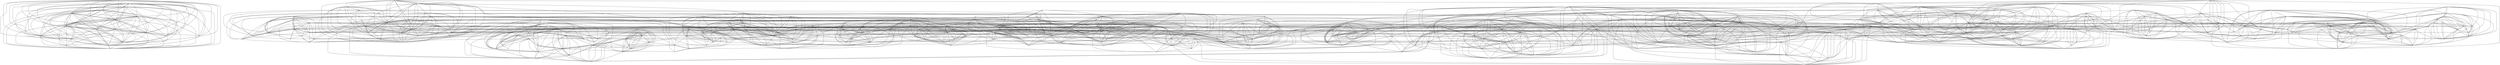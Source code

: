 graph G {
0 [shape=point]
1 [shape=point]
2 [shape=point]
3 [shape=point]
4 [shape=point]
5 [shape=point]
6 [shape=point]
7 [shape=point]
8 [shape=point]
9 [shape=point]
10 [shape=point]
11 [shape=point]
12 [shape=point]
13 [shape=point]
14 [shape=point]
15 [shape=point]
16 [shape=point]
17 [shape=point]
18 [shape=point]
19 [shape=point]
20 [shape=point]
21 [shape=point]
22 [shape=point]
23 [shape=point]
24 [shape=point]
25 [shape=point]
26 [shape=point]
27 [shape=point]
28 [shape=point]
29 [shape=point]
30 [shape=point]
31 [shape=point]
32 [shape=point]
33 [shape=point]
34 [shape=point]
35 [shape=point]
36 [shape=point]
37 [shape=point]
38 [shape=point]
39 [shape=point]
40 [shape=point]
41 [shape=point]
42 [shape=point]
43 [shape=point]
44 [shape=point]
45 [shape=point]
46 [shape=point]
47 [shape=point]
48 [shape=point]
49 [shape=point]
50 [shape=point]
51 [shape=point]
52 [shape=point]
53 [shape=point]
54 [shape=point]
55 [shape=point]
56 [shape=point]
57 [shape=point]
58 [shape=point]
59 [shape=point]
60 [shape=point]
61 [shape=point]
62 [shape=point]
63 [shape=point]
64 [shape=point]
65 [shape=point]
66 [shape=point]
67 [shape=point]
68 [shape=point]
69 [shape=point]
70 [shape=point]
71 [shape=point]
72 [shape=point]
73 [shape=point]
74 [shape=point]
75 [shape=point]
76 [shape=point]
77 [shape=point]
78 [shape=point]
79 [shape=point]
80 [shape=point]
81 [shape=point]
82 [shape=point]
83 [shape=point]
84 [shape=point]
85 [shape=point]
86 [shape=point]
87 [shape=point]
88 [shape=point]
89 [shape=point]
90 [shape=point]
91 [shape=point]
92 [shape=point]
93 [shape=point]
94 [shape=point]
95 [shape=point]
96 [shape=point]
97 [shape=point]
98 [shape=point]
99 [shape=point]
100 [shape=point]
101 [shape=point]
102 [shape=point]
103 [shape=point]
104 [shape=point]
105 [shape=point]
106 [shape=point]
107 [shape=point]
108 [shape=point]
109 [shape=point]
110 [shape=point]
111 [shape=point]
112 [shape=point]
113 [shape=point]
114 [shape=point]
115 [shape=point]
116 [shape=point]
117 [shape=point]
118 [shape=point]
119 [shape=point]
120 [shape=point]
121 [shape=point]
122 [shape=point]
123 [shape=point]
124 [shape=point]
125 [shape=point]
126 [shape=point]
127 [shape=point]
128 [shape=point]
129 [shape=point]
130 [shape=point]
131 [shape=point]
132 [shape=point]
133 [shape=point]
134 [shape=point]
135 [shape=point]
136 [shape=point]
137 [shape=point]
138 [shape=point]
139 [shape=point]
140 [shape=point]
141 [shape=point]
142 [shape=point]
143 [shape=point]
144 [shape=point]
145 [shape=point]
146 [shape=point]
147 [shape=point]
148 [shape=point]
149 [shape=point]
150 [shape=point]
151 [shape=point]
152 [shape=point]
153 [shape=point]
154 [shape=point]
155 [shape=point]
156 [shape=point]
157 [shape=point]
158 [shape=point]
159 [shape=point]
160 [shape=point]
161 [shape=point]
162 [shape=point]
163 [shape=point]
164 [shape=point]
165 [shape=point]
166 [shape=point]
167 [shape=point]
168 [shape=point]
169 [shape=point]
170 [shape=point]
171 [shape=point]
172 [shape=point]
173 [shape=point]
174 [shape=point]
175 [shape=point]
176 [shape=point]
177 [shape=point]
178 [shape=point]
179 [shape=point]
180 [shape=point]
181 [shape=point]
182 [shape=point]
183 [shape=point]
184 [shape=point]
185 [shape=point]
186 [shape=point]
187 [shape=point]
188 [shape=point]
189 [shape=point]
190 [shape=point]
191 [shape=point]
192 [shape=point]
193 [shape=point]
194 [shape=point]
195 [shape=point]
196 [shape=point]
197 [shape=point]
198 [shape=point]
199 [shape=point]
200 [shape=point]
201 [shape=point]
202 [shape=point]
203 [shape=point]
204 [shape=point]
205 [shape=point]
206 [shape=point]
207 [shape=point]
208 [shape=point]
209 [shape=point]
210 [shape=point]
211 [shape=point]
212 [shape=point]
213 [shape=point]
214 [shape=point]
215 [shape=point]
216 [shape=point]
217 [shape=point]
218 [shape=point]
219 [shape=point]
220 [shape=point]
221 [shape=point]
222 [shape=point]
223 [shape=point]
224 [shape=point]
225 [shape=point]
226 [shape=point]
227 [shape=point]
228 [shape=point]
229 [shape=point]
230 [shape=point]
231 [shape=point]
232 [shape=point]
233 [shape=point]
234 [shape=point]
235 [shape=point]
236 [shape=point]
237 [shape=point]
238 [shape=point]
239 [shape=point]
240 [shape=point]
241 [shape=point]
242 [shape=point]
243 [shape=point]
244 [shape=point]
245 [shape=point]
246 [shape=point]
247 [shape=point]
248 [shape=point]
249 [shape=point]
250 [shape=point]
251 [shape=point]
252 [shape=point]
253 [shape=point]
254 [shape=point]
255 [shape=point]
256 [shape=point]
257 [shape=point]
258 [shape=point]
259 [shape=point]
260 [shape=point]
261 [shape=point]
262 [shape=point]
263 [shape=point]
264 [shape=point]
265 [shape=point]
266 [shape=point]
267 [shape=point]
268 [shape=point]
269 [shape=point]
270 [shape=point]
271 [shape=point]
272 [shape=point]
273 [shape=point]
274 [shape=point]
275 [shape=point]
276 [shape=point]
277 [shape=point]
278 [shape=point]
279 [shape=point]
280 [shape=point]
281 [shape=point]
282 [shape=point]
283 [shape=point]
284 [shape=point]
285 [shape=point]
286 [shape=point]
287 [shape=point]
288 [shape=point]
289 [shape=point]
290 [shape=point]
291 [shape=point]
292 [shape=point]
293 [shape=point]
294 [shape=point]
295 [shape=point]
296 [shape=point]
297 [shape=point]
298 [shape=point]
299 [shape=point]
300 [shape=point]
301 [shape=point]
302 [shape=point]
303 [shape=point]
304 [shape=point]
305 [shape=point]
306 [shape=point]
307 [shape=point]
308 [shape=point]
309 [shape=point]
310 [shape=point]
311 [shape=point]
312 [shape=point]
313 [shape=point]
314 [shape=point]
315 [shape=point]
316 [shape=point]
317 [shape=point]
318 [shape=point]
319 [shape=point]
320 [shape=point]
321 [shape=point]
322 [shape=point]
323 [shape=point]
324 [shape=point]
325 [shape=point]
326 [shape=point]
327 [shape=point]
328 [shape=point]
329 [shape=point]
330 [shape=point]
331 [shape=point]
332 [shape=point]
333 [shape=point]
334 [shape=point]
335 [shape=point]
336 [shape=point]
337 [shape=point]
338 [shape=point]
339 [shape=point]
340 [shape=point]
341 [shape=point]
342 [shape=point]
343 [shape=point]
344 [shape=point]
345 [shape=point]
346 [shape=point]
347 [shape=point]
348 [shape=point]
349 [shape=point]
350 [shape=point]
351 [shape=point]
352 [shape=point]
353 [shape=point]
354 [shape=point]
355 [shape=point]
356 [shape=point]
357 [shape=point]
358 [shape=point]
359 [shape=point]
360 [shape=point]
361 [shape=point]
362 [shape=point]
363 [shape=point]
364 [shape=point]
365 [shape=point]
366 [shape=point]
367 [shape=point]
368 [shape=point]
369 [shape=point]
370 [shape=point]
371 [shape=point]
372 [shape=point]
373 [shape=point]
374 [shape=point]
375 [shape=point]
376 [shape=point]
377 [shape=point]
378 [shape=point]
379 [shape=point]
380 [shape=point]
381 [shape=point]
382 [shape=point]
383 [shape=point]
384 [shape=point]
385 [shape=point]
386 [shape=point]
387 [shape=point]
388 [shape=point]
389 [shape=point]
390 [shape=point]
391 [shape=point]
392 [shape=point]
393 [shape=point]
394 [shape=point]
395 [shape=point]
396 [shape=point]
397 [shape=point]
398 [shape=point]
399 [shape=point]
400 [shape=point]
401 [shape=point]
402 [shape=point]
403 [shape=point]
404 [shape=point]
405 [shape=point]
406 [shape=point]
407 [shape=point]
408 [shape=point]
409 [shape=point]
410 [shape=point]
411 [shape=point]
412 [shape=point]
413 [shape=point]
414 [shape=point]
415 [shape=point]
416 [shape=point]
417 [shape=point]
418 [shape=point]
419 [shape=point]
0 -- 1;
0 -- 2;
0 -- 3;
0 -- 4;
0 -- 5;
0 -- 6;
0 -- 7;
0 -- 8;
0 -- 9;
0 -- 11;
0 -- 12;
0 -- 13;
0 -- 14;
0 -- 15;
0 -- 17;
0 -- 18;
0 -- 19;
1 -- 2;
1 -- 3;
1 -- 4;
1 -- 5;
1 -- 6;
1 -- 7;
1 -- 8;
1 -- 9;
1 -- 10;
1 -- 11;
1 -- 12;
1 -- 13;
1 -- 14;
1 -- 15;
1 -- 17;
1 -- 18;
1 -- 19;
2 -- 3;
2 -- 4;
2 -- 5;
2 -- 6;
2 -- 7;
2 -- 8;
2 -- 9;
2 -- 11;
2 -- 12;
2 -- 13;
2 -- 14;
2 -- 15;
2 -- 17;
2 -- 18;
2 -- 19;
3 -- 4;
3 -- 5;
3 -- 6;
3 -- 7;
3 -- 8;
3 -- 9;
3 -- 11;
3 -- 12;
3 -- 13;
3 -- 15;
3 -- 17;
3 -- 19;
4 -- 5;
4 -- 6;
4 -- 7;
4 -- 8;
4 -- 9;
4 -- 10;
4 -- 11;
4 -- 12;
4 -- 13;
4 -- 15;
4 -- 16;
4 -- 17;
4 -- 19;
5 -- 6;
5 -- 7;
5 -- 8;
5 -- 9;
5 -- 10;
5 -- 11;
5 -- 13;
5 -- 14;
5 -- 15;
5 -- 17;
5 -- 18;
5 -- 19;
6 -- 7;
6 -- 8;
6 -- 9;
6 -- 10;
6 -- 11;
6 -- 12;
6 -- 13;
6 -- 15;
6 -- 17;
6 -- 18;
6 -- 19;
7 -- 8;
7 -- 9;
7 -- 10;
7 -- 11;
7 -- 12;
7 -- 13;
7 -- 15;
7 -- 16;
7 -- 17;
7 -- 19;
8 -- 9;
8 -- 10;
8 -- 11;
8 -- 12;
8 -- 13;
8 -- 15;
8 -- 16;
8 -- 17;
8 -- 19;
9 -- 11;
9 -- 12;
9 -- 13;
9 -- 15;
9 -- 16;
9 -- 17;
9 -- 18;
9 -- 19;
10 -- 15;
10 -- 17;
10 -- 19;
11 -- 12;
11 -- 13;
11 -- 14;
11 -- 15;
11 -- 17;
11 -- 18;
11 -- 19;
12 -- 13;
12 -- 19;
13 -- 15;
13 -- 16;
13 -- 17;
13 -- 19;
15 -- 16;
15 -- 17;
15 -- 19;
17 -- 19;
20 -- 60;
20 -- 97;
20 -- 130;
20 -- 215;
20 -- 259;
20 -- 308;
20 -- 361;
21 -- 25;
21 -- 47;
21 -- 68;
21 -- 71;
21 -- 104;
21 -- 132;
21 -- 176;
21 -- 181;
21 -- 192;
21 -- 202;
21 -- 249;
21 -- 303;
21 -- 311;
21 -- 312;
21 -- 330;
21 -- 379;
21 -- 385;
21 -- 408;
22 -- 58;
22 -- 82;
22 -- 99;
22 -- 183;
22 -- 188;
22 -- 213;
22 -- 241;
22 -- 272;
22 -- 299;
22 -- 300;
22 -- 338;
22 -- 377;
23 -- 179;
23 -- 198;
23 -- 256;
24 -- 26;
24 -- 79;
24 -- 101;
24 -- 149;
24 -- 171;
24 -- 360;
24 -- 387;
25 -- 40;
25 -- 47;
25 -- 71;
25 -- 132;
25 -- 144;
25 -- 152;
25 -- 158;
25 -- 170;
25 -- 191;
25 -- 221;
25 -- 249;
25 -- 303;
25 -- 311;
25 -- 330;
26 -- 43;
26 -- 79;
26 -- 101;
26 -- 171;
26 -- 259;
26 -- 360;
27 -- 78;
27 -- 278;
27 -- 378;
27 -- 395;
27 -- 398;
27 -- 409;
27 -- 411;
28 -- 44;
28 -- 73;
28 -- 106;
28 -- 134;
28 -- 182;
28 -- 201;
28 -- 234;
28 -- 246;
28 -- 319;
29 -- 30;
29 -- 49;
29 -- 60;
29 -- 93;
29 -- 130;
29 -- 148;
29 -- 180;
29 -- 215;
29 -- 296;
29 -- 308;
29 -- 358;
29 -- 361;
30 -- 49;
30 -- 60;
30 -- 130;
30 -- 148;
30 -- 180;
30 -- 215;
30 -- 226;
30 -- 296;
30 -- 308;
30 -- 358;
30 -- 361;
30 -- 402;
30 -- 403;
31 -- 41;
31 -- 65;
31 -- 76;
31 -- 117;
31 -- 125;
31 -- 193;
31 -- 209;
31 -- 250;
31 -- 327;
31 -- 349;
31 -- 389;
31 -- 412;
31 -- 419;
32 -- 168;
32 -- 253;
32 -- 276;
32 -- 336;
32 -- 352;
32 -- 356;
32 -- 381;
33 -- 146;
33 -- 201;
33 -- 226;
33 -- 234;
33 -- 403;
33 -- 406;
34 -- 55;
34 -- 56;
34 -- 113;
34 -- 127;
34 -- 145;
34 -- 208;
34 -- 321;
35 -- 52;
35 -- 126;
35 -- 140;
35 -- 151;
35 -- 195;
35 -- 211;
35 -- 291;
35 -- 292;
35 -- 344;
35 -- 393;
36 -- 98;
36 -- 173;
36 -- 187;
36 -- 207;
36 -- 218;
36 -- 232;
36 -- 268;
36 -- 315;
36 -- 359;
36 -- 367;
36 -- 399;
36 -- 417;
37 -- 103;
37 -- 131;
37 -- 157;
37 -- 224;
37 -- 228;
37 -- 236;
37 -- 257;
37 -- 322;
37 -- 326;
37 -- 368;
38 -- 155;
38 -- 161;
38 -- 162;
38 -- 182;
38 -- 233;
38 -- 237;
38 -- 246;
38 -- 283;
38 -- 334;
38 -- 350;
38 -- 370;
39 -- 203;
39 -- 258;
39 -- 283;
39 -- 301;
39 -- 334;
39 -- 370;
39 -- 415;
39 -- 418;
40 -- 71;
40 -- 132;
40 -- 152;
40 -- 170;
40 -- 221;
40 -- 249;
40 -- 303;
40 -- 311;
41 -- 55;
41 -- 65;
41 -- 92;
41 -- 117;
41 -- 160;
41 -- 250;
41 -- 340;
41 -- 389;
41 -- 401;
41 -- 419;
42 -- 143;
42 -- 167;
42 -- 273;
42 -- 295;
42 -- 309;
42 -- 367;
42 -- 397;
43 -- 101;
43 -- 149;
43 -- 171;
43 -- 413;
44 -- 106;
44 -- 155;
44 -- 182;
44 -- 234;
44 -- 246;
44 -- 357;
44 -- 380;
45 -- 51;
45 -- 86;
45 -- 88;
45 -- 90;
45 -- 95;
45 -- 205;
45 -- 251;
45 -- 260;
45 -- 271;
45 -- 290;
45 -- 316;
45 -- 335;
45 -- 341;
45 -- 342;
45 -- 369;
46 -- 69;
46 -- 102;
46 -- 123;
46 -- 200;
46 -- 238;
46 -- 242;
46 -- 277;
46 -- 294;
46 -- 313;
46 -- 323;
46 -- 343;
46 -- 390;
46 -- 394;
47 -- 68;
47 -- 71;
47 -- 132;
47 -- 176;
47 -- 181;
47 -- 202;
47 -- 303;
47 -- 311;
47 -- 312;
47 -- 330;
47 -- 379;
47 -- 385;
48 -- 66;
48 -- 85;
48 -- 298;
49 -- 50;
49 -- 148;
49 -- 180;
49 -- 215;
49 -- 244;
49 -- 247;
49 -- 308;
49 -- 358;
49 -- 361;
50 -- 64;
50 -- 81;
50 -- 130;
50 -- 148;
50 -- 171;
50 -- 180;
50 -- 230;
50 -- 244;
50 -- 247;
50 -- 287;
50 -- 317;
50 -- 386;
51 -- 95;
51 -- 251;
51 -- 260;
51 -- 266;
51 -- 342;
51 -- 369;
51 -- 416;
52 -- 126;
52 -- 140;
52 -- 195;
52 -- 211;
52 -- 292;
52 -- 343;
52 -- 393;
53 -- 151;
53 -- 223;
53 -- 238;
53 -- 307;
54 -- 113;
54 -- 145;
55 -- 56;
55 -- 80;
55 -- 113;
55 -- 117;
55 -- 145;
55 -- 208;
55 -- 231;
55 -- 239;
55 -- 250;
55 -- 272;
55 -- 322;
55 -- 326;
55 -- 340;
55 -- 364;
55 -- 401;
56 -- 80;
56 -- 145;
56 -- 157;
56 -- 208;
56 -- 321;
56 -- 326;
56 -- 340;
56 -- 364;
56 -- 401;
57 -- 160;
57 -- 220;
57 -- 227;
57 -- 253;
57 -- 349;
58 -- 80;
58 -- 113;
58 -- 145;
58 -- 188;
58 -- 231;
58 -- 239;
58 -- 272;
58 -- 364;
58 -- 377;
59 -- 144;
59 -- 152;
59 -- 191;
59 -- 206;
60 -- 130;
60 -- 156;
60 -- 215;
60 -- 226;
60 -- 296;
60 -- 308;
60 -- 361;
61 -- 135;
61 -- 186;
61 -- 337;
61 -- 351;
61 -- 363;
61 -- 383;
62 -- 74;
62 -- 89;
62 -- 92;
62 -- 183;
62 -- 210;
62 -- 240;
62 -- 329;
62 -- 348;
62 -- 389;
63 -- 83;
63 -- 110;
63 -- 229;
63 -- 255;
63 -- 264;
63 -- 269;
63 -- 378;
63 -- 392;
63 -- 395;
63 -- 409;
64 -- 81;
64 -- 112;
64 -- 199;
64 -- 287;
64 -- 291;
64 -- 292;
64 -- 317;
64 -- 396;
65 -- 117;
65 -- 125;
65 -- 193;
65 -- 327;
65 -- 389;
65 -- 419;
66 -- 85;
66 -- 94;
66 -- 114;
66 -- 281;
66 -- 298;
66 -- 362;
67 -- 216;
67 -- 254;
67 -- 261;
67 -- 304;
68 -- 84;
68 -- 104;
68 -- 138;
68 -- 192;
68 -- 379;
68 -- 408;
69 -- 102;
69 -- 200;
69 -- 238;
69 -- 242;
69 -- 277;
69 -- 284;
69 -- 294;
69 -- 313;
69 -- 323;
69 -- 343;
69 -- 371;
69 -- 372;
69 -- 390;
69 -- 394;
70 -- 96;
70 -- 100;
70 -- 120;
70 -- 147;
70 -- 172;
70 -- 314;
70 -- 345;
70 -- 356;
70 -- 410;
71 -- 132;
71 -- 144;
71 -- 152;
71 -- 158;
71 -- 170;
71 -- 191;
71 -- 221;
71 -- 249;
71 -- 303;
71 -- 311;
71 -- 330;
71 -- 365;
72 -- 175;
72 -- 295;
72 -- 359;
72 -- 367;
72 -- 399;
73 -- 106;
73 -- 134;
73 -- 201;
73 -- 222;
73 -- 246;
73 -- 248;
73 -- 297;
73 -- 319;
74 -- 92;
74 -- 329;
75 -- 108;
75 -- 124;
75 -- 133;
75 -- 203;
75 -- 279;
75 -- 370;
75 -- 415;
76 -- 92;
76 -- 193;
76 -- 209;
76 -- 223;
76 -- 389;
77 -- 125;
77 -- 168;
77 -- 276;
77 -- 336;
77 -- 381;
77 -- 412;
78 -- 202;
78 -- 278;
78 -- 411;
79 -- 97;
79 -- 101;
79 -- 413;
80 -- 113;
80 -- 117;
80 -- 145;
80 -- 183;
80 -- 188;
80 -- 208;
80 -- 231;
80 -- 239;
80 -- 272;
80 -- 300;
80 -- 364;
80 -- 377;
80 -- 391;
80 -- 401;
81 -- 101;
81 -- 118;
81 -- 149;
81 -- 171;
81 -- 230;
81 -- 244;
81 -- 282;
81 -- 287;
81 -- 317;
81 -- 396;
82 -- 213;
82 -- 300;
82 -- 338;
82 -- 377;
83 -- 110;
83 -- 255;
83 -- 378;
83 -- 395;
83 -- 409;
84 -- 104;
84 -- 131;
84 -- 137;
84 -- 138;
84 -- 176;
84 -- 181;
84 -- 184;
84 -- 189;
84 -- 192;
84 -- 202;
84 -- 267;
84 -- 373;
84 -- 379;
84 -- 408;
84 -- 414;
85 -- 86;
85 -- 94;
85 -- 196;
85 -- 205;
85 -- 271;
85 -- 298;
85 -- 335;
85 -- 362;
86 -- 186;
86 -- 196;
86 -- 205;
86 -- 271;
86 -- 290;
86 -- 316;
86 -- 335;
86 -- 341;
86 -- 366;
87 -- 104;
87 -- 169;
87 -- 176;
87 -- 184;
87 -- 194;
87 -- 225;
87 -- 265;
87 -- 321;
87 -- 339;
87 -- 376;
87 -- 384;
87 -- 388;
87 -- 404;
87 -- 414;
88 -- 90;
88 -- 260;
88 -- 290;
88 -- 316;
88 -- 333;
88 -- 341;
88 -- 342;
89 -- 92;
89 -- 183;
89 -- 210;
89 -- 329;
90 -- 97;
90 -- 260;
90 -- 290;
90 -- 406;
90 -- 413;
91 -- 178;
91 -- 179;
91 -- 198;
91 -- 278;
91 -- 289;
91 -- 346;
91 -- 347;
92 -- 117;
92 -- 183;
92 -- 193;
92 -- 210;
92 -- 250;
92 -- 389;
92 -- 391;
93 -- 313;
94 -- 351;
94 -- 362;
94 -- 363;
95 -- 163;
95 -- 260;
95 -- 266;
95 -- 342;
95 -- 369;
95 -- 416;
96 -- 100;
96 -- 219;
96 -- 356;
97 -- 259;
97 -- 290;
97 -- 316;
97 -- 341;
97 -- 413;
98 -- 116;
98 -- 173;
98 -- 187;
98 -- 218;
98 -- 268;
98 -- 315;
98 -- 337;
98 -- 417;
99 -- 113;
99 -- 169;
99 -- 188;
99 -- 265;
99 -- 293;
99 -- 299;
99 -- 339;
99 -- 377;
100 -- 120;
100 -- 147;
100 -- 154;
100 -- 172;
100 -- 219;
100 -- 274;
100 -- 314;
100 -- 345;
100 -- 356;
100 -- 410;
101 -- 149;
101 -- 171;
101 -- 259;
101 -- 280;
101 -- 282;
101 -- 331;
101 -- 360;
101 -- 386;
101 -- 387;
101 -- 413;
102 -- 200;
102 -- 238;
102 -- 277;
102 -- 323;
102 -- 343;
103 -- 142;
103 -- 228;
103 -- 235;
103 -- 236;
103 -- 257;
103 -- 322;
103 -- 324;
103 -- 326;
103 -- 368;
104 -- 137;
104 -- 138;
104 -- 181;
104 -- 184;
104 -- 192;
104 -- 325;
104 -- 373;
104 -- 379;
104 -- 408;
104 -- 414;
105 -- 109;
105 -- 114;
105 -- 163;
105 -- 269;
105 -- 281;
105 -- 328;
106 -- 134;
106 -- 146;
106 -- 182;
106 -- 201;
106 -- 222;
106 -- 234;
106 -- 246;
106 -- 248;
106 -- 297;
106 -- 403;
107 -- 133;
107 -- 233;
107 -- 262;
107 -- 405;
108 -- 122;
108 -- 124;
108 -- 133;
108 -- 161;
108 -- 203;
108 -- 279;
108 -- 283;
108 -- 334;
108 -- 350;
108 -- 370;
108 -- 415;
109 -- 114;
109 -- 163;
109 -- 281;
109 -- 328;
109 -- 416;
110 -- 129;
110 -- 229;
110 -- 255;
110 -- 304;
110 -- 378;
110 -- 395;
110 -- 409;
111 -- 141;
111 -- 177;
111 -- 216;
111 -- 254;
111 -- 261;
111 -- 288;
111 -- 304;
111 -- 306;
111 -- 310;
112 -- 118;
112 -- 143;
112 -- 190;
112 -- 199;
112 -- 212;
112 -- 217;
112 -- 240;
112 -- 245;
112 -- 287;
112 -- 309;
112 -- 375;
112 -- 397;
113 -- 127;
113 -- 145;
113 -- 188;
113 -- 208;
113 -- 241;
113 -- 299;
113 -- 321;
114 -- 163;
114 -- 256;
114 -- 269;
114 -- 281;
114 -- 328;
115 -- 197;
115 -- 234;
115 -- 260;
115 -- 333;
115 -- 357;
115 -- 380;
115 -- 403;
115 -- 406;
116 -- 173;
116 -- 187;
116 -- 218;
116 -- 268;
116 -- 305;
116 -- 315;
116 -- 337;
116 -- 383;
117 -- 210;
117 -- 239;
117 -- 250;
117 -- 272;
117 -- 340;
117 -- 364;
117 -- 389;
117 -- 391;
117 -- 401;
117 -- 419;
118 -- 143;
118 -- 190;
118 -- 199;
118 -- 212;
118 -- 217;
118 -- 287;
118 -- 317;
118 -- 396;
119 -- 179;
119 -- 256;
119 -- 264;
119 -- 269;
119 -- 278;
119 -- 346;
120 -- 154;
120 -- 159;
120 -- 172;
120 -- 185;
120 -- 219;
120 -- 270;
120 -- 274;
120 -- 318;
120 -- 336;
120 -- 345;
120 -- 410;
121 -- 132;
121 -- 158;
121 -- 170;
121 -- 174;
121 -- 221;
121 -- 249;
121 -- 285;
121 -- 311;
121 -- 365;
121 -- 376;
122 -- 133;
122 -- 262;
123 -- 126;
123 -- 140;
123 -- 195;
123 -- 294;
123 -- 343;
123 -- 372;
123 -- 393;
123 -- 394;
124 -- 133;
124 -- 203;
124 -- 261;
124 -- 279;
124 -- 370;
125 -- 327;
125 -- 349;
125 -- 412;
125 -- 419;
126 -- 140;
126 -- 195;
126 -- 199;
126 -- 204;
126 -- 211;
126 -- 291;
126 -- 292;
126 -- 393;
127 -- 145;
127 -- 164;
127 -- 241;
127 -- 299;
127 -- 321;
128 -- 172;
128 -- 203;
128 -- 243;
128 -- 314;
128 -- 410;
129 -- 177;
129 -- 229;
129 -- 263;
129 -- 288;
129 -- 304;
129 -- 306;
129 -- 395;
129 -- 398;
129 -- 409;
129 -- 411;
130 -- 148;
130 -- 171;
130 -- 180;
130 -- 215;
130 -- 244;
130 -- 259;
130 -- 296;
130 -- 308;
130 -- 361;
130 -- 386;
131 -- 138;
131 -- 157;
131 -- 189;
131 -- 192;
131 -- 224;
131 -- 257;
131 -- 267;
131 -- 322;
131 -- 368;
131 -- 373;
131 -- 408;
132 -- 144;
132 -- 152;
132 -- 158;
132 -- 170;
132 -- 191;
132 -- 221;
132 -- 249;
132 -- 303;
132 -- 311;
132 -- 330;
132 -- 365;
132 -- 376;
133 -- 233;
133 -- 262;
133 -- 370;
133 -- 416;
134 -- 146;
134 -- 201;
134 -- 222;
134 -- 234;
134 -- 246;
134 -- 248;
134 -- 297;
134 -- 357;
134 -- 418;
135 -- 186;
135 -- 305;
135 -- 363;
136 -- 200;
136 -- 223;
136 -- 307;
136 -- 371;
136 -- 374;
136 -- 400;
137 -- 138;
137 -- 176;
137 -- 189;
137 -- 192;
137 -- 202;
137 -- 235;
137 -- 267;
137 -- 312;
137 -- 332;
137 -- 373;
137 -- 379;
137 -- 382;
137 -- 408;
137 -- 414;
138 -- 181;
138 -- 184;
138 -- 189;
138 -- 192;
138 -- 267;
138 -- 321;
138 -- 373;
138 -- 379;
138 -- 408;
138 -- 414;
139 -- 270;
139 -- 318;
140 -- 195;
140 -- 211;
140 -- 292;
140 -- 343;
140 -- 393;
140 -- 394;
141 -- 166;
141 -- 177;
141 -- 310;
142 -- 252;
142 -- 324;
142 -- 326;
143 -- 150;
143 -- 167;
143 -- 190;
143 -- 212;
143 -- 217;
143 -- 240;
143 -- 245;
143 -- 273;
143 -- 309;
143 -- 397;
144 -- 152;
144 -- 170;
144 -- 191;
144 -- 206;
144 -- 311;
145 -- 164;
145 -- 208;
145 -- 241;
145 -- 267;
145 -- 299;
145 -- 321;
145 -- 401;
146 -- 201;
146 -- 234;
146 -- 246;
146 -- 403;
147 -- 168;
147 -- 219;
147 -- 276;
147 -- 336;
147 -- 352;
147 -- 381;
147 -- 407;
148 -- 180;
148 -- 215;
148 -- 244;
148 -- 247;
148 -- 259;
148 -- 358;
148 -- 361;
148 -- 386;
149 -- 171;
149 -- 282;
149 -- 360;
149 -- 387;
150 -- 230;
150 -- 273;
150 -- 282;
150 -- 287;
150 -- 309;
150 -- 317;
150 -- 387;
150 -- 396;
151 -- 348;
152 -- 181;
152 -- 191;
152 -- 206;
152 -- 249;
152 -- 303;
152 -- 311;
153 -- 169;
153 -- 265;
153 -- 293;
153 -- 339;
153 -- 404;
154 -- 159;
154 -- 185;
154 -- 318;
154 -- 407;
154 -- 410;
155 -- 182;
155 -- 246;
155 -- 301;
156 -- 197;
156 -- 215;
156 -- 308;
156 -- 361;
157 -- 224;
157 -- 257;
157 -- 322;
157 -- 326;
157 -- 368;
158 -- 170;
158 -- 174;
158 -- 176;
158 -- 221;
158 -- 249;
158 -- 311;
158 -- 325;
158 -- 365;
158 -- 376;
159 -- 185;
159 -- 270;
159 -- 318;
159 -- 407;
159 -- 410;
160 -- 220;
160 -- 227;
160 -- 250;
160 -- 253;
160 -- 340;
160 -- 349;
161 -- 233;
161 -- 237;
161 -- 262;
161 -- 286;
161 -- 334;
161 -- 350;
161 -- 370;
161 -- 405;
162 -- 182;
162 -- 237;
162 -- 246;
162 -- 334;
162 -- 350;
162 -- 370;
162 -- 405;
163 -- 281;
163 -- 328;
163 -- 369;
163 -- 416;
164 -- 169;
164 -- 265;
164 -- 299;
164 -- 321;
165 -- 371;
165 -- 374;
166 -- 252;
166 -- 253;
166 -- 275;
166 -- 288;
167 -- 213;
167 -- 217;
167 -- 293;
167 -- 397;
168 -- 219;
168 -- 276;
168 -- 336;
168 -- 352;
168 -- 381;
168 -- 407;
168 -- 412;
169 -- 194;
169 -- 225;
169 -- 265;
169 -- 293;
169 -- 339;
169 -- 384;
169 -- 388;
169 -- 404;
170 -- 174;
170 -- 191;
170 -- 221;
170 -- 249;
170 -- 285;
170 -- 303;
170 -- 311;
170 -- 365;
170 -- 376;
171 -- 230;
171 -- 244;
171 -- 259;
171 -- 282;
171 -- 360;
171 -- 386;
172 -- 243;
172 -- 258;
172 -- 274;
172 -- 314;
172 -- 345;
172 -- 410;
173 -- 207;
173 -- 218;
173 -- 280;
173 -- 282;
173 -- 320;
173 -- 331;
173 -- 337;
173 -- 360;
173 -- 367;
173 -- 387;
174 -- 194;
174 -- 249;
174 -- 365;
174 -- 376;
175 -- 225;
175 -- 354;
175 -- 367;
175 -- 399;
175 -- 404;
176 -- 184;
176 -- 221;
176 -- 303;
176 -- 325;
176 -- 330;
176 -- 373;
176 -- 408;
176 -- 414;
177 -- 216;
177 -- 254;
177 -- 261;
177 -- 288;
177 -- 304;
177 -- 306;
177 -- 310;
178 -- 179;
178 -- 198;
178 -- 256;
178 -- 289;
178 -- 346;
178 -- 347;
179 -- 198;
179 -- 256;
179 -- 264;
179 -- 278;
179 -- 289;
179 -- 346;
179 -- 347;
180 -- 215;
180 -- 244;
180 -- 247;
180 -- 296;
180 -- 308;
180 -- 358;
180 -- 361;
181 -- 192;
181 -- 202;
181 -- 312;
181 -- 382;
181 -- 385;
182 -- 234;
182 -- 246;
182 -- 350;
182 -- 357;
183 -- 217;
183 -- 231;
183 -- 240;
183 -- 300;
183 -- 329;
183 -- 338;
183 -- 364;
183 -- 377;
183 -- 391;
184 -- 189;
184 -- 192;
184 -- 267;
184 -- 373;
184 -- 408;
184 -- 414;
185 -- 219;
185 -- 336;
185 -- 407;
185 -- 410;
186 -- 271;
186 -- 305;
186 -- 337;
186 -- 341;
186 -- 351;
186 -- 363;
186 -- 366;
186 -- 383;
187 -- 207;
187 -- 268;
187 -- 305;
187 -- 315;
187 -- 367;
187 -- 417;
188 -- 231;
188 -- 265;
188 -- 299;
188 -- 339;
188 -- 364;
189 -- 192;
189 -- 267;
189 -- 373;
189 -- 408;
189 -- 414;
190 -- 204;
190 -- 212;
190 -- 217;
190 -- 240;
190 -- 287;
190 -- 375;
191 -- 206;
191 -- 285;
191 -- 311;
192 -- 202;
192 -- 267;
192 -- 373;
192 -- 379;
192 -- 408;
192 -- 414;
193 -- 209;
193 -- 223;
193 -- 327;
193 -- 389;
193 -- 419;
194 -- 221;
194 -- 225;
194 -- 265;
194 -- 293;
194 -- 376;
194 -- 384;
194 -- 388;
194 -- 404;
195 -- 199;
195 -- 238;
195 -- 292;
195 -- 294;
195 -- 343;
195 -- 393;
195 -- 394;
196 -- 205;
196 -- 271;
196 -- 335;
196 -- 341;
197 -- 234;
197 -- 406;
198 -- 214;
198 -- 256;
198 -- 289;
198 -- 346;
198 -- 347;
199 -- 211;
199 -- 247;
199 -- 287;
199 -- 291;
199 -- 292;
199 -- 317;
199 -- 375;
199 -- 393;
200 -- 223;
200 -- 238;
200 -- 242;
200 -- 277;
200 -- 284;
200 -- 307;
200 -- 371;
200 -- 400;
201 -- 222;
201 -- 234;
201 -- 246;
201 -- 248;
201 -- 297;
201 -- 357;
201 -- 403;
202 -- 278;
202 -- 312;
202 -- 373;
202 -- 382;
202 -- 385;
202 -- 411;
203 -- 243;
203 -- 279;
203 -- 283;
203 -- 334;
203 -- 350;
203 -- 370;
203 -- 415;
204 -- 217;
204 -- 291;
204 -- 329;
204 -- 344;
204 -- 348;
205 -- 271;
205 -- 290;
205 -- 316;
205 -- 335;
205 -- 341;
205 -- 366;
205 -- 369;
206 -- 298;
206 -- 351;
206 -- 362;
207 -- 232;
207 -- 273;
207 -- 282;
207 -- 295;
207 -- 315;
207 -- 320;
207 -- 331;
207 -- 359;
207 -- 367;
207 -- 387;
208 -- 231;
208 -- 364;
208 -- 401;
209 -- 223;
210 -- 389;
210 -- 391;
211 -- 291;
211 -- 292;
211 -- 393;
212 -- 217;
212 -- 240;
212 -- 245;
212 -- 287;
212 -- 309;
212 -- 375;
212 -- 397;
213 -- 240;
213 -- 265;
213 -- 300;
213 -- 338;
213 -- 339;
213 -- 377;
213 -- 397;
214 -- 278;
214 -- 347;
214 -- 411;
215 -- 247;
215 -- 296;
215 -- 308;
215 -- 358;
215 -- 361;
215 -- 386;
216 -- 229;
216 -- 254;
216 -- 261;
216 -- 302;
216 -- 304;
216 -- 310;
217 -- 240;
217 -- 245;
217 -- 397;
218 -- 315;
218 -- 331;
218 -- 337;
219 -- 276;
219 -- 336;
219 -- 381;
219 -- 407;
219 -- 410;
220 -- 227;
220 -- 340;
221 -- 249;
221 -- 303;
221 -- 311;
221 -- 325;
221 -- 365;
222 -- 246;
222 -- 248;
222 -- 297;
222 -- 319;
223 -- 307;
223 -- 400;
223 -- 412;
224 -- 257;
224 -- 267;
224 -- 322;
224 -- 326;
224 -- 368;
225 -- 325;
225 -- 367;
225 -- 376;
225 -- 384;
225 -- 388;
225 -- 404;
226 -- 308;
226 -- 402;
226 -- 403;
227 -- 253;
227 -- 349;
228 -- 236;
228 -- 257;
228 -- 322;
228 -- 324;
228 -- 326;
228 -- 368;
229 -- 254;
229 -- 255;
229 -- 304;
229 -- 378;
229 -- 395;
229 -- 409;
230 -- 244;
230 -- 282;
230 -- 331;
231 -- 239;
231 -- 272;
231 -- 364;
231 -- 377;
231 -- 391;
232 -- 331;
232 -- 367;
233 -- 237;
233 -- 262;
233 -- 405;
234 -- 246;
234 -- 333;
234 -- 357;
234 -- 380;
234 -- 403;
234 -- 406;
235 -- 236;
235 -- 257;
235 -- 322;
235 -- 332;
235 -- 382;
236 -- 257;
236 -- 322;
236 -- 368;
236 -- 382;
237 -- 405;
238 -- 242;
238 -- 277;
238 -- 284;
238 -- 323;
238 -- 343;
238 -- 371;
239 -- 272;
239 -- 340;
239 -- 364;
239 -- 377;
239 -- 401;
240 -- 300;
240 -- 329;
240 -- 397;
241 -- 299;
241 -- 321;
242 -- 277;
242 -- 284;
242 -- 343;
242 -- 371;
243 -- 279;
243 -- 314;
243 -- 334;
243 -- 370;
243 -- 415;
244 -- 247;
245 -- 309;
245 -- 375;
245 -- 397;
246 -- 248;
246 -- 297;
246 -- 301;
246 -- 357;
246 -- 380;
246 -- 405;
247 -- 358;
247 -- 361;
248 -- 297;
248 -- 319;
249 -- 303;
249 -- 311;
249 -- 325;
249 -- 330;
249 -- 365;
249 -- 376;
250 -- 340;
250 -- 389;
250 -- 401;
251 -- 260;
251 -- 342;
251 -- 369;
252 -- 275;
252 -- 288;
252 -- 306;
252 -- 324;
253 -- 275;
253 -- 349;
254 -- 261;
254 -- 304;
255 -- 378;
255 -- 392;
255 -- 395;
255 -- 409;
256 -- 269;
256 -- 289;
256 -- 346;
256 -- 347;
257 -- 322;
257 -- 326;
257 -- 368;
258 -- 301;
258 -- 334;
258 -- 370;
258 -- 410;
259 -- 308;
259 -- 386;
260 -- 333;
260 -- 342;
260 -- 369;
261 -- 302;
261 -- 304;
262 -- 286;
262 -- 353;
262 -- 405;
262 -- 416;
263 -- 288;
263 -- 306;
264 -- 278;
264 -- 346;
264 -- 378;
264 -- 398;
264 -- 411;
265 -- 293;
265 -- 300;
265 -- 339;
265 -- 377;
265 -- 384;
265 -- 388;
265 -- 404;
266 -- 405;
266 -- 416;
267 -- 321;
267 -- 373;
267 -- 379;
267 -- 408;
267 -- 414;
268 -- 315;
268 -- 351;
268 -- 363;
268 -- 367;
268 -- 383;
268 -- 417;
269 -- 328;
269 -- 353;
269 -- 378;
269 -- 392;
270 -- 274;
270 -- 318;
270 -- 410;
271 -- 335;
271 -- 341;
271 -- 366;
271 -- 369;
272 -- 300;
272 -- 364;
272 -- 377;
273 -- 282;
273 -- 295;
273 -- 309;
273 -- 387;
274 -- 314;
274 -- 345;
274 -- 410;
275 -- 288;
276 -- 336;
276 -- 352;
276 -- 381;
276 -- 407;
276 -- 412;
277 -- 284;
277 -- 343;
277 -- 371;
278 -- 346;
278 -- 347;
278 -- 378;
278 -- 395;
278 -- 398;
278 -- 409;
278 -- 411;
279 -- 283;
279 -- 334;
279 -- 350;
279 -- 370;
279 -- 415;
280 -- 282;
280 -- 331;
280 -- 360;
280 -- 387;
281 -- 328;
281 -- 416;
282 -- 320;
282 -- 331;
282 -- 360;
282 -- 387;
283 -- 286;
283 -- 334;
283 -- 350;
283 -- 370;
283 -- 415;
284 -- 371;
286 -- 350;
286 -- 370;
286 -- 405;
286 -- 415;
287 -- 317;
287 -- 375;
287 -- 396;
288 -- 306;
289 -- 346;
289 -- 347;
290 -- 316;
290 -- 341;
290 -- 366;
291 -- 292;
291 -- 393;
292 -- 393;
293 -- 339;
293 -- 354;
293 -- 384;
293 -- 404;
294 -- 313;
294 -- 323;
294 -- 343;
294 -- 372;
294 -- 390;
294 -- 393;
294 -- 394;
295 -- 359;
295 -- 367;
296 -- 308;
296 -- 361;
297 -- 319;
299 -- 300;
299 -- 377;
300 -- 329;
300 -- 338;
300 -- 339;
300 -- 377;
300 -- 391;
301 -- 350;
303 -- 311;
303 -- 325;
303 -- 330;
304 -- 395;
304 -- 409;
305 -- 331;
305 -- 337;
305 -- 363;
305 -- 383;
308 -- 358;
308 -- 361;
309 -- 397;
311 -- 325;
311 -- 330;
311 -- 365;
311 -- 376;
312 -- 332;
312 -- 382;
312 -- 385;
313 -- 323;
313 -- 390;
314 -- 345;
315 -- 367;
315 -- 417;
316 -- 341;
316 -- 366;
317 -- 396;
318 -- 407;
318 -- 410;
320 -- 331;
320 -- 360;
320 -- 387;
321 -- 373;
322 -- 326;
322 -- 368;
323 -- 371;
323 -- 390;
324 -- 355;
325 -- 365;
325 -- 376;
325 -- 404;
326 -- 368;
327 -- 412;
327 -- 419;
328 -- 392;
329 -- 348;
329 -- 391;
331 -- 337;
331 -- 360;
331 -- 387;
332 -- 382;
333 -- 342;
333 -- 357;
333 -- 380;
333 -- 403;
333 -- 406;
334 -- 350;
334 -- 370;
334 -- 415;
335 -- 341;
335 -- 366;
335 -- 369;
336 -- 352;
336 -- 381;
336 -- 407;
336 -- 410;
336 -- 412;
337 -- 383;
338 -- 377;
339 -- 377;
340 -- 401;
341 -- 366;
342 -- 369;
342 -- 416;
343 -- 390;
343 -- 393;
343 -- 394;
345 -- 410;
346 -- 347;
347 -- 411;
350 -- 370;
350 -- 415;
351 -- 362;
351 -- 363;
351 -- 383;
352 -- 381;
352 -- 407;
352 -- 412;
353 -- 392;
354 -- 367;
354 -- 399;
356 -- 381;
357 -- 380;
358 -- 361;
359 -- 367;
359 -- 399;
360 -- 387;
363 -- 383;
364 -- 377;
364 -- 391;
364 -- 401;
365 -- 376;
367 -- 399;
367 -- 404;
367 -- 417;
369 -- 416;
370 -- 415;
371 -- 374;
373 -- 379;
373 -- 408;
373 -- 414;
374 -- 407;
376 -- 384;
376 -- 388;
376 -- 404;
377 -- 391;
378 -- 395;
378 -- 398;
378 -- 409;
378 -- 411;
379 -- 408;
379 -- 414;
380 -- 403;
381 -- 407;
381 -- 412;
382 -- 411;
384 -- 388;
384 -- 404;
388 -- 404;
389 -- 391;
389 -- 419;
390 -- 394;
393 -- 394;
395 -- 398;
395 -- 409;
395 -- 411;
398 -- 409;
398 -- 411;
399 -- 417;
402 -- 403;
403 -- 406;
405 -- 416;
407 -- 412;
408 -- 414;
409 -- 411;
}
